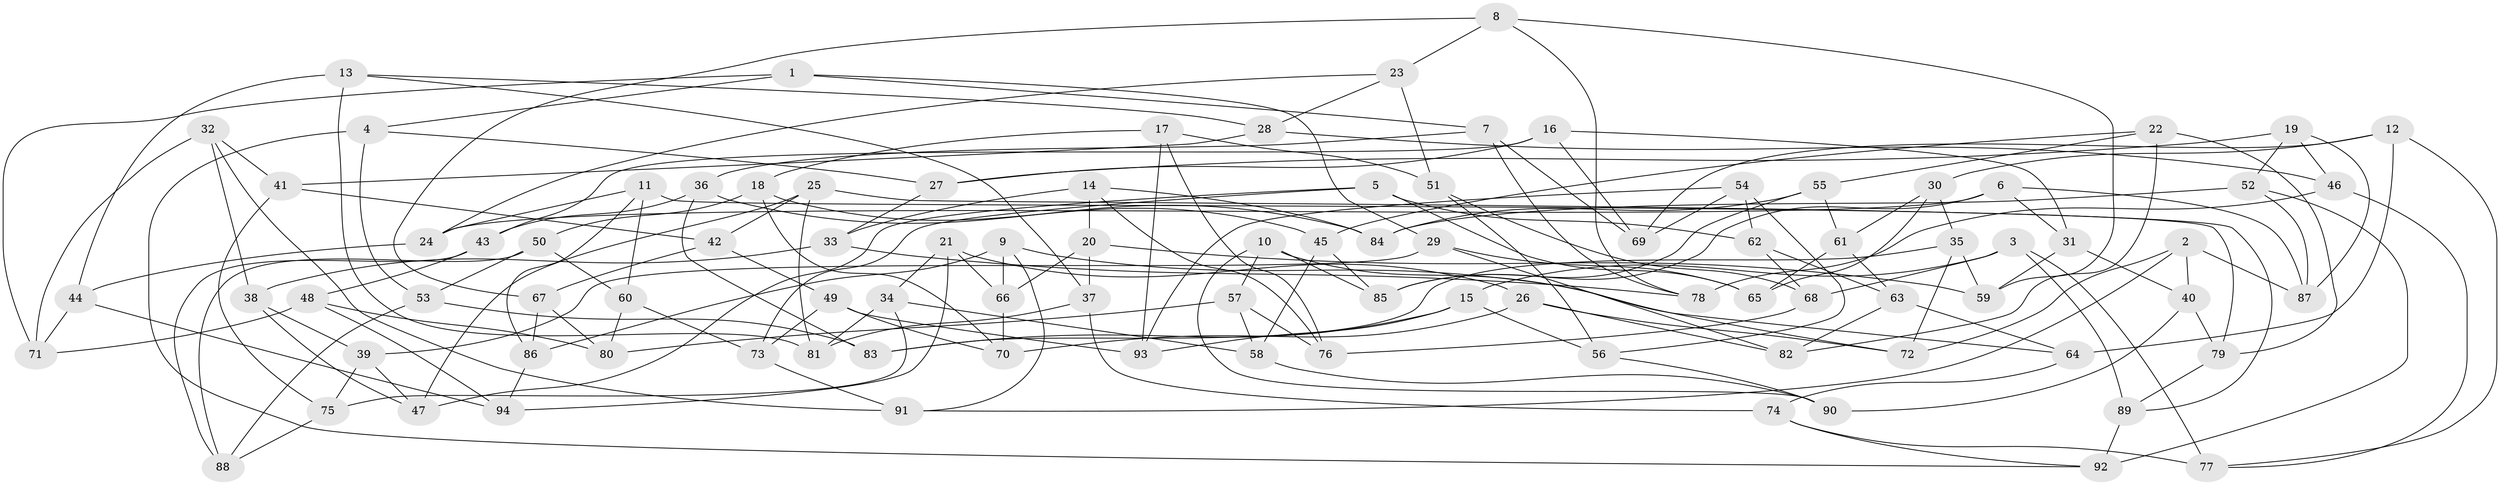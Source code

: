 // Generated by graph-tools (version 1.1) at 2025/59/03/09/25 04:59:27]
// undirected, 94 vertices, 188 edges
graph export_dot {
graph [start="1"]
  node [color=gray90,style=filled];
  1;
  2;
  3;
  4;
  5;
  6;
  7;
  8;
  9;
  10;
  11;
  12;
  13;
  14;
  15;
  16;
  17;
  18;
  19;
  20;
  21;
  22;
  23;
  24;
  25;
  26;
  27;
  28;
  29;
  30;
  31;
  32;
  33;
  34;
  35;
  36;
  37;
  38;
  39;
  40;
  41;
  42;
  43;
  44;
  45;
  46;
  47;
  48;
  49;
  50;
  51;
  52;
  53;
  54;
  55;
  56;
  57;
  58;
  59;
  60;
  61;
  62;
  63;
  64;
  65;
  66;
  67;
  68;
  69;
  70;
  71;
  72;
  73;
  74;
  75;
  76;
  77;
  78;
  79;
  80;
  81;
  82;
  83;
  84;
  85;
  86;
  87;
  88;
  89;
  90;
  91;
  92;
  93;
  94;
  1 -- 29;
  1 -- 7;
  1 -- 71;
  1 -- 4;
  2 -- 87;
  2 -- 91;
  2 -- 40;
  2 -- 72;
  3 -- 68;
  3 -- 15;
  3 -- 77;
  3 -- 89;
  4 -- 92;
  4 -- 53;
  4 -- 27;
  5 -- 73;
  5 -- 47;
  5 -- 62;
  5 -- 65;
  6 -- 87;
  6 -- 24;
  6 -- 31;
  6 -- 85;
  7 -- 78;
  7 -- 36;
  7 -- 69;
  8 -- 59;
  8 -- 78;
  8 -- 23;
  8 -- 67;
  9 -- 91;
  9 -- 86;
  9 -- 64;
  9 -- 66;
  10 -- 85;
  10 -- 72;
  10 -- 90;
  10 -- 57;
  11 -- 86;
  11 -- 60;
  11 -- 24;
  11 -- 79;
  12 -- 64;
  12 -- 69;
  12 -- 30;
  12 -- 77;
  13 -- 37;
  13 -- 28;
  13 -- 44;
  13 -- 81;
  14 -- 76;
  14 -- 20;
  14 -- 84;
  14 -- 33;
  15 -- 93;
  15 -- 83;
  15 -- 56;
  16 -- 31;
  16 -- 43;
  16 -- 69;
  16 -- 27;
  17 -- 51;
  17 -- 18;
  17 -- 93;
  17 -- 76;
  18 -- 50;
  18 -- 70;
  18 -- 45;
  19 -- 52;
  19 -- 46;
  19 -- 27;
  19 -- 87;
  20 -- 66;
  20 -- 59;
  20 -- 37;
  21 -- 26;
  21 -- 94;
  21 -- 34;
  21 -- 66;
  22 -- 79;
  22 -- 55;
  22 -- 82;
  22 -- 45;
  23 -- 24;
  23 -- 51;
  23 -- 28;
  24 -- 44;
  25 -- 89;
  25 -- 81;
  25 -- 42;
  25 -- 47;
  26 -- 82;
  26 -- 72;
  26 -- 70;
  27 -- 33;
  28 -- 41;
  28 -- 46;
  29 -- 65;
  29 -- 82;
  29 -- 39;
  30 -- 61;
  30 -- 65;
  30 -- 35;
  31 -- 40;
  31 -- 59;
  32 -- 41;
  32 -- 71;
  32 -- 91;
  32 -- 38;
  33 -- 78;
  33 -- 38;
  34 -- 81;
  34 -- 58;
  34 -- 75;
  35 -- 83;
  35 -- 72;
  35 -- 59;
  36 -- 43;
  36 -- 83;
  36 -- 84;
  37 -- 81;
  37 -- 74;
  38 -- 39;
  38 -- 47;
  39 -- 75;
  39 -- 47;
  40 -- 79;
  40 -- 90;
  41 -- 42;
  41 -- 75;
  42 -- 49;
  42 -- 67;
  43 -- 48;
  43 -- 88;
  44 -- 71;
  44 -- 94;
  45 -- 58;
  45 -- 85;
  46 -- 77;
  46 -- 78;
  48 -- 94;
  48 -- 80;
  48 -- 71;
  49 -- 93;
  49 -- 70;
  49 -- 73;
  50 -- 88;
  50 -- 60;
  50 -- 53;
  51 -- 68;
  51 -- 56;
  52 -- 87;
  52 -- 92;
  52 -- 84;
  53 -- 88;
  53 -- 83;
  54 -- 62;
  54 -- 69;
  54 -- 56;
  54 -- 93;
  55 -- 61;
  55 -- 85;
  55 -- 84;
  56 -- 90;
  57 -- 76;
  57 -- 80;
  57 -- 58;
  58 -- 90;
  60 -- 80;
  60 -- 73;
  61 -- 63;
  61 -- 65;
  62 -- 68;
  62 -- 63;
  63 -- 82;
  63 -- 64;
  64 -- 74;
  66 -- 70;
  67 -- 80;
  67 -- 86;
  68 -- 76;
  73 -- 91;
  74 -- 92;
  74 -- 77;
  75 -- 88;
  79 -- 89;
  86 -- 94;
  89 -- 92;
}

